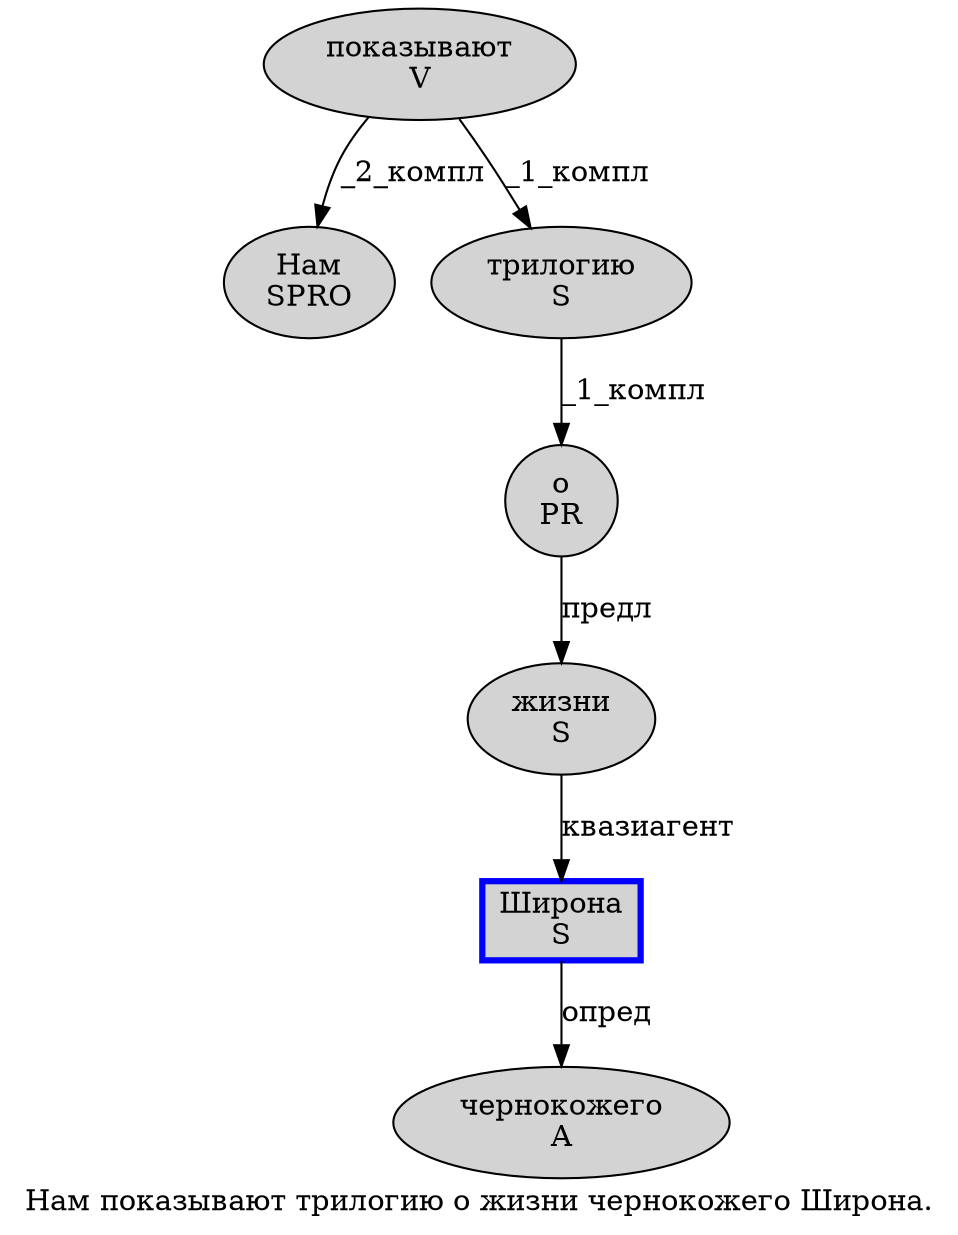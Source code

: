 digraph SENTENCE_4320 {
	graph [label="Нам показывают трилогию о жизни чернокожего Широна."]
	node [style=filled]
		0 [label="Нам
SPRO" color="" fillcolor=lightgray penwidth=1 shape=ellipse]
		1 [label="показывают
V" color="" fillcolor=lightgray penwidth=1 shape=ellipse]
		2 [label="трилогию
S" color="" fillcolor=lightgray penwidth=1 shape=ellipse]
		3 [label="о
PR" color="" fillcolor=lightgray penwidth=1 shape=ellipse]
		4 [label="жизни
S" color="" fillcolor=lightgray penwidth=1 shape=ellipse]
		5 [label="чернокожего
A" color="" fillcolor=lightgray penwidth=1 shape=ellipse]
		6 [label="Широна
S" color=blue fillcolor=lightgray penwidth=3 shape=box]
			1 -> 0 [label="_2_компл"]
			1 -> 2 [label="_1_компл"]
			3 -> 4 [label="предл"]
			4 -> 6 [label="квазиагент"]
			6 -> 5 [label="опред"]
			2 -> 3 [label="_1_компл"]
}